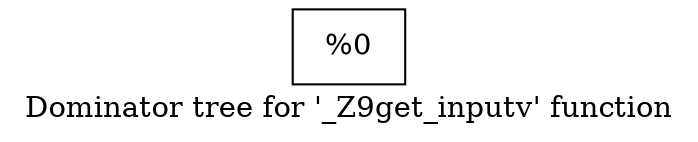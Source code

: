 digraph "Dominator tree for '_Z9get_inputv' function" {
	label="Dominator tree for '_Z9get_inputv' function";

	Node0x1d184d0 [shape=record,label="{%0}"];
}
